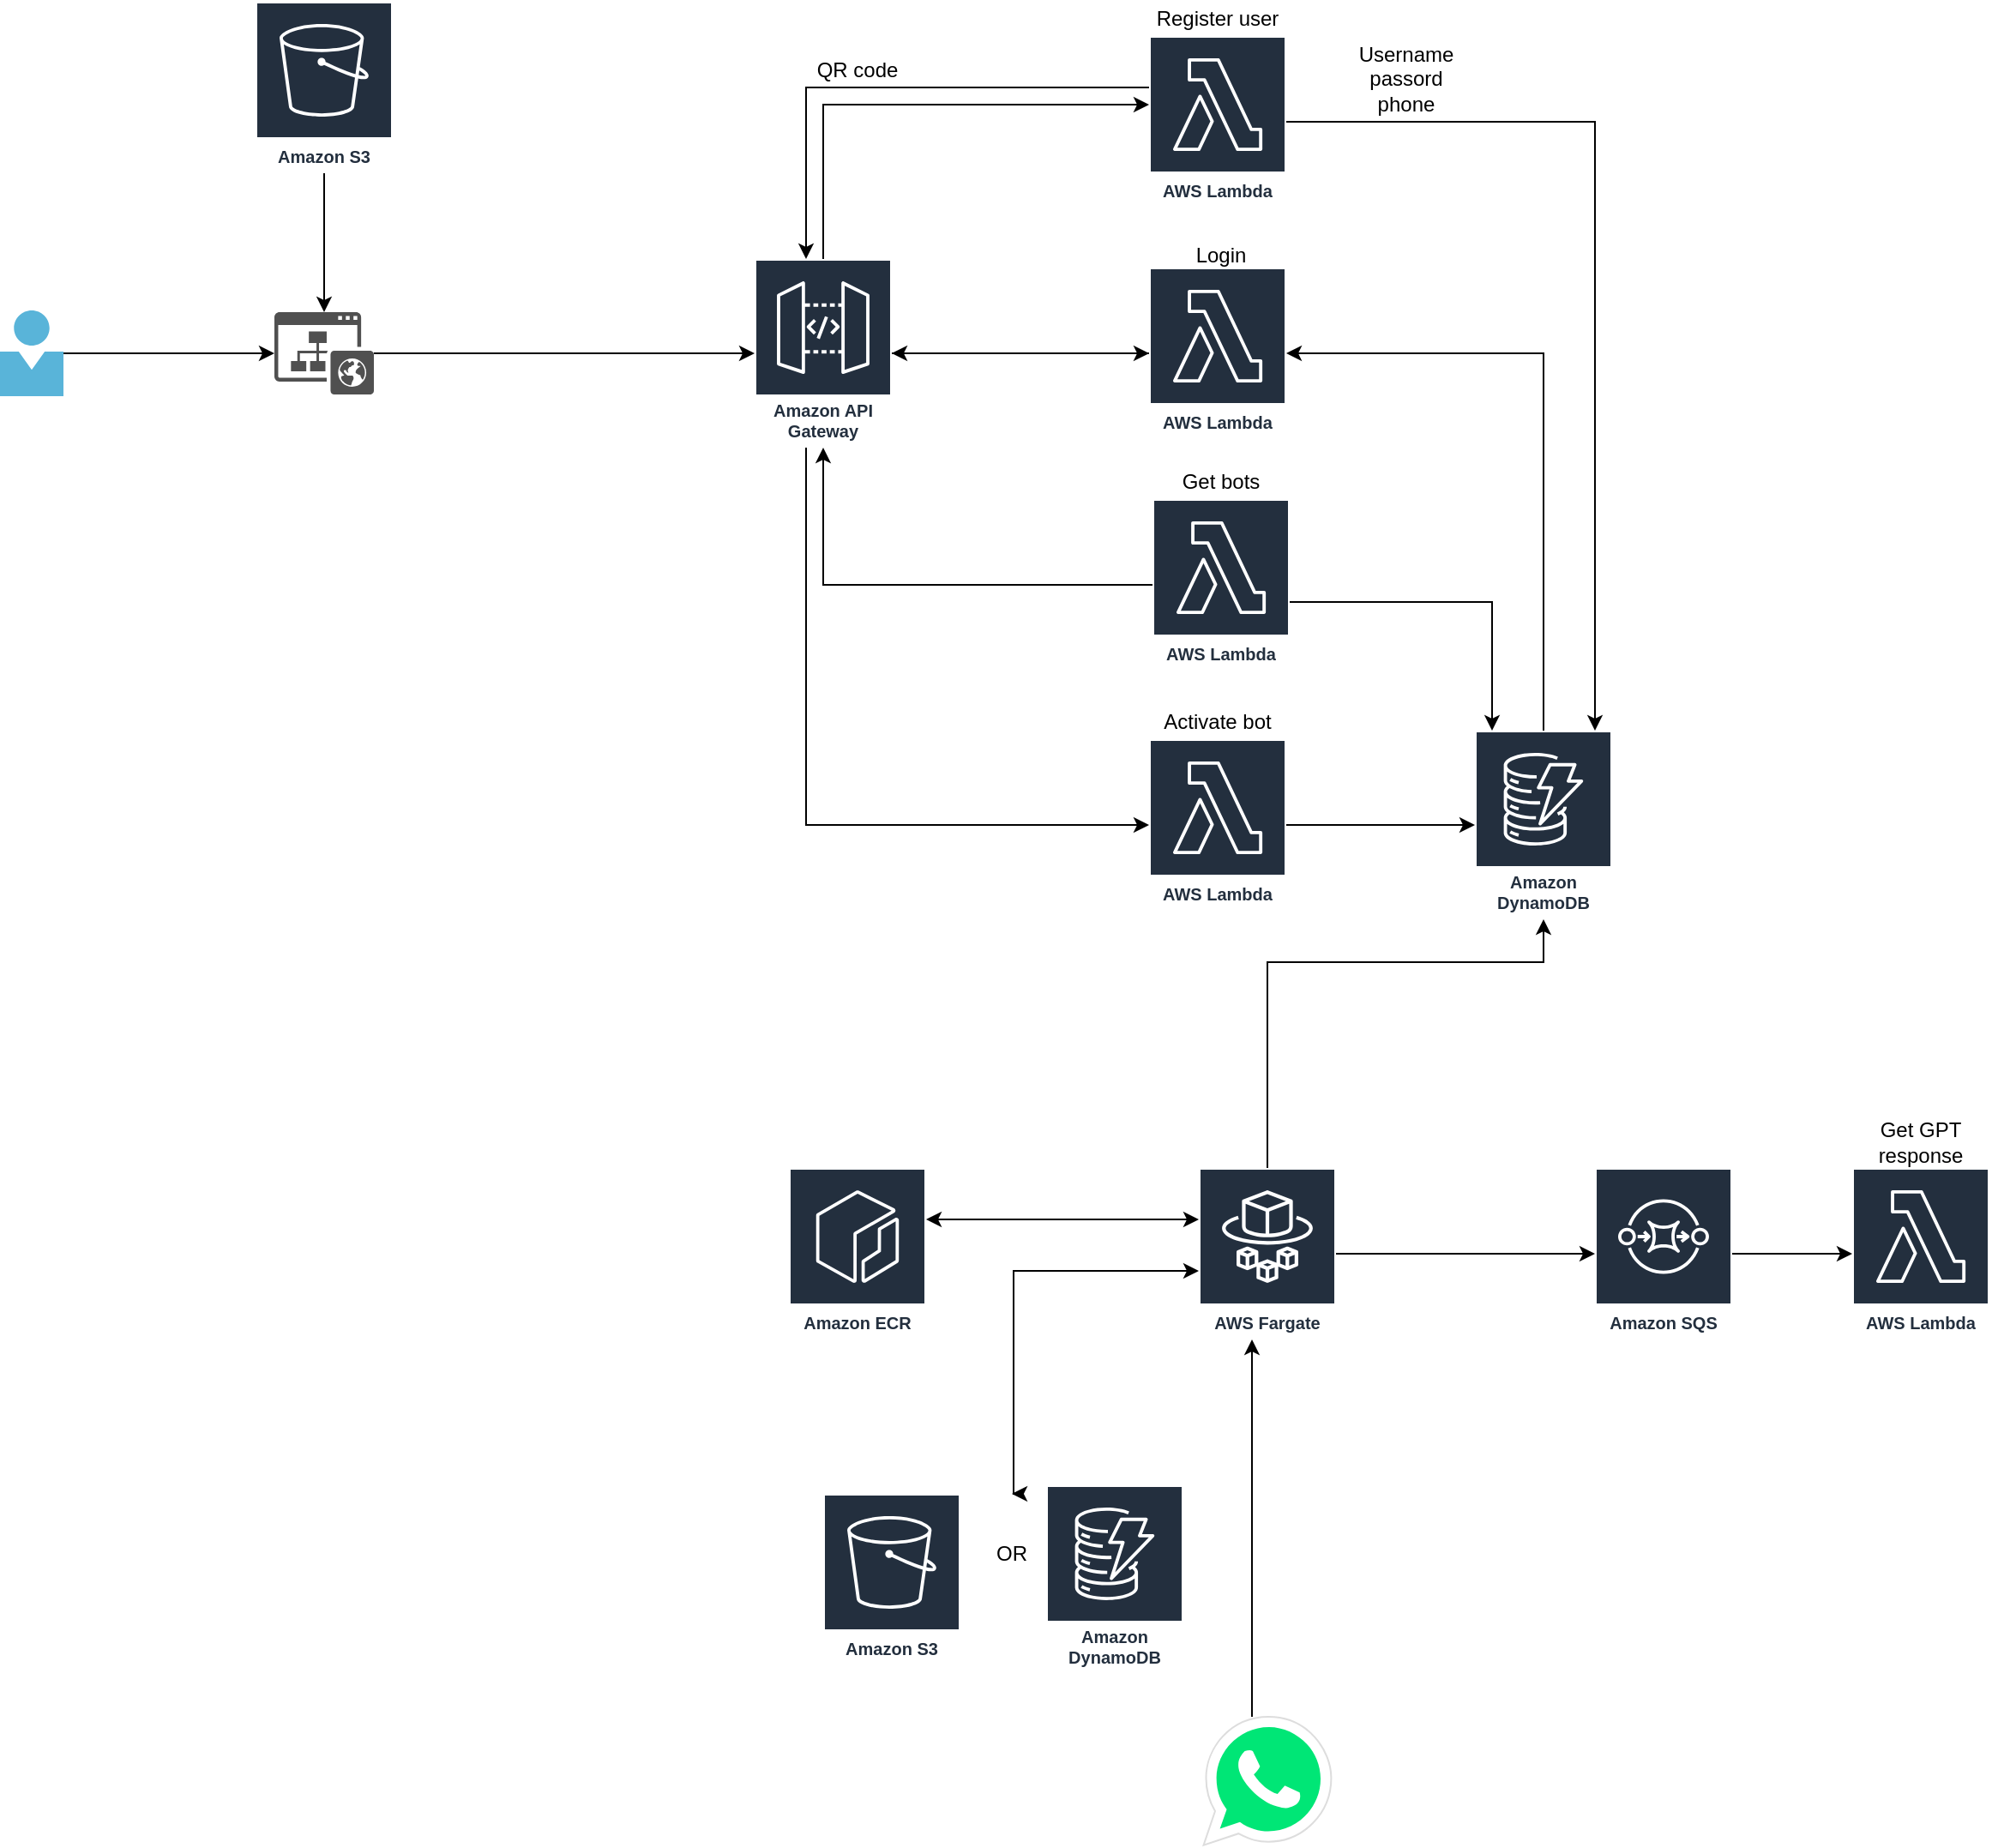 <mxfile version="21.3.8" type="google">
  <diagram name="Página-1" id="xKPcFDQqDSlxi4M0DxXI">
    <mxGraphModel grid="1" page="1" gridSize="10" guides="1" tooltips="1" connect="1" arrows="1" fold="1" pageScale="1" pageWidth="827" pageHeight="1169" background="none" math="0" shadow="0">
      <root>
        <mxCell id="0" />
        <mxCell id="1" parent="0" />
        <mxCell id="_S_zV-5RmkQmG9-nolm3-10" style="edgeStyle=orthogonalEdgeStyle;rounded=0;orthogonalLoop=1;jettySize=auto;html=1;" edge="1" parent="1" source="_S_zV-5RmkQmG9-nolm3-1" target="_S_zV-5RmkQmG9-nolm3-2">
          <mxGeometry relative="1" as="geometry" />
        </mxCell>
        <mxCell id="_S_zV-5RmkQmG9-nolm3-1" value="" style="image;sketch=0;aspect=fixed;html=1;points=[];align=center;fontSize=12;image=img/lib/mscae/Person.svg;" vertex="1" parent="1">
          <mxGeometry x="-290" y="200" width="37" height="50" as="geometry" />
        </mxCell>
        <mxCell id="UhhUTZhZVvyzjejtmZy4-9" style="edgeStyle=orthogonalEdgeStyle;rounded=0;orthogonalLoop=1;jettySize=auto;html=1;" edge="1" parent="1" source="_S_zV-5RmkQmG9-nolm3-2" target="_S_zV-5RmkQmG9-nolm3-5">
          <mxGeometry relative="1" as="geometry" />
        </mxCell>
        <mxCell id="_S_zV-5RmkQmG9-nolm3-2" value="" style="sketch=0;pointerEvents=1;shadow=0;dashed=0;html=1;strokeColor=none;fillColor=#505050;labelPosition=center;verticalLabelPosition=bottom;verticalAlign=top;outlineConnect=0;align=center;shape=mxgraph.office.sites.website_public;" vertex="1" parent="1">
          <mxGeometry x="-130" y="201" width="58" height="48" as="geometry" />
        </mxCell>
        <mxCell id="_S_zV-5RmkQmG9-nolm3-4" style="edgeStyle=orthogonalEdgeStyle;rounded=0;orthogonalLoop=1;jettySize=auto;html=1;" edge="1" parent="1" source="_S_zV-5RmkQmG9-nolm3-3" target="_S_zV-5RmkQmG9-nolm3-2">
          <mxGeometry relative="1" as="geometry" />
        </mxCell>
        <mxCell id="_S_zV-5RmkQmG9-nolm3-3" value="Amazon S3" style="sketch=0;outlineConnect=0;fontColor=#232F3E;gradientColor=none;strokeColor=#ffffff;fillColor=#232F3E;dashed=0;verticalLabelPosition=middle;verticalAlign=bottom;align=center;html=1;whiteSpace=wrap;fontSize=10;fontStyle=1;spacing=3;shape=mxgraph.aws4.productIcon;prIcon=mxgraph.aws4.s3;" vertex="1" parent="1">
          <mxGeometry x="-141" y="20" width="80" height="100" as="geometry" />
        </mxCell>
        <mxCell id="_S_zV-5RmkQmG9-nolm3-12" style="edgeStyle=orthogonalEdgeStyle;rounded=0;orthogonalLoop=1;jettySize=auto;html=1;" edge="1" parent="1" source="_S_zV-5RmkQmG9-nolm3-5" target="_S_zV-5RmkQmG9-nolm3-6">
          <mxGeometry relative="1" as="geometry">
            <Array as="points">
              <mxPoint x="190" y="80" />
            </Array>
          </mxGeometry>
        </mxCell>
        <mxCell id="-CVJklYhz8DHlRd0m2M5-10" style="edgeStyle=orthogonalEdgeStyle;rounded=0;orthogonalLoop=1;jettySize=auto;html=1;" edge="1" parent="1" source="_S_zV-5RmkQmG9-nolm3-5" target="_S_zV-5RmkQmG9-nolm3-7">
          <mxGeometry relative="1" as="geometry" />
        </mxCell>
        <mxCell id="UhhUTZhZVvyzjejtmZy4-8" style="edgeStyle=orthogonalEdgeStyle;rounded=0;orthogonalLoop=1;jettySize=auto;html=1;" edge="1" parent="1" source="_S_zV-5RmkQmG9-nolm3-5" target="UhhUTZhZVvyzjejtmZy4-5">
          <mxGeometry relative="1" as="geometry">
            <Array as="points">
              <mxPoint x="180" y="500" />
            </Array>
          </mxGeometry>
        </mxCell>
        <mxCell id="_S_zV-5RmkQmG9-nolm3-5" value="Amazon API Gateway" style="sketch=0;outlineConnect=0;fontColor=#232F3E;gradientColor=none;strokeColor=#ffffff;fillColor=#232F3E;dashed=0;verticalLabelPosition=middle;verticalAlign=bottom;align=center;html=1;whiteSpace=wrap;fontSize=10;fontStyle=1;spacing=3;shape=mxgraph.aws4.productIcon;prIcon=mxgraph.aws4.api_gateway;" vertex="1" parent="1">
          <mxGeometry x="150" y="170" width="80" height="110" as="geometry" />
        </mxCell>
        <mxCell id="_S_zV-5RmkQmG9-nolm3-18" style="edgeStyle=orthogonalEdgeStyle;rounded=0;orthogonalLoop=1;jettySize=auto;html=1;" edge="1" parent="1" source="_S_zV-5RmkQmG9-nolm3-6" target="_S_zV-5RmkQmG9-nolm3-8">
          <mxGeometry relative="1" as="geometry">
            <Array as="points">
              <mxPoint x="640" y="90" />
            </Array>
          </mxGeometry>
        </mxCell>
        <mxCell id="-CVJklYhz8DHlRd0m2M5-6" style="edgeStyle=orthogonalEdgeStyle;rounded=0;orthogonalLoop=1;jettySize=auto;html=1;" edge="1" parent="1" source="_S_zV-5RmkQmG9-nolm3-6" target="_S_zV-5RmkQmG9-nolm3-5">
          <mxGeometry relative="1" as="geometry">
            <mxPoint x="170" y="160" as="targetPoint" />
            <Array as="points">
              <mxPoint x="180" y="70" />
            </Array>
          </mxGeometry>
        </mxCell>
        <mxCell id="_S_zV-5RmkQmG9-nolm3-6" value="AWS Lambda" style="sketch=0;outlineConnect=0;fontColor=#232F3E;gradientColor=none;strokeColor=#ffffff;fillColor=#232F3E;dashed=0;verticalLabelPosition=middle;verticalAlign=bottom;align=center;html=1;whiteSpace=wrap;fontSize=10;fontStyle=1;spacing=3;shape=mxgraph.aws4.productIcon;prIcon=mxgraph.aws4.lambda;" vertex="1" parent="1">
          <mxGeometry x="380" y="40" width="80" height="100" as="geometry" />
        </mxCell>
        <mxCell id="_S_zV-5RmkQmG9-nolm3-16" style="edgeStyle=orthogonalEdgeStyle;rounded=0;orthogonalLoop=1;jettySize=auto;html=1;" edge="1" parent="1" source="_S_zV-5RmkQmG9-nolm3-7" target="_S_zV-5RmkQmG9-nolm3-5">
          <mxGeometry relative="1" as="geometry">
            <Array as="points">
              <mxPoint x="400" y="225" />
            </Array>
          </mxGeometry>
        </mxCell>
        <mxCell id="_S_zV-5RmkQmG9-nolm3-7" value="AWS Lambda" style="sketch=0;outlineConnect=0;fontColor=#232F3E;gradientColor=none;strokeColor=#ffffff;fillColor=#232F3E;dashed=0;verticalLabelPosition=middle;verticalAlign=bottom;align=center;html=1;whiteSpace=wrap;fontSize=10;fontStyle=1;spacing=3;shape=mxgraph.aws4.productIcon;prIcon=mxgraph.aws4.lambda;" vertex="1" parent="1">
          <mxGeometry x="380" y="175" width="80" height="100" as="geometry" />
        </mxCell>
        <mxCell id="_S_zV-5RmkQmG9-nolm3-17" style="edgeStyle=orthogonalEdgeStyle;rounded=0;orthogonalLoop=1;jettySize=auto;html=1;" edge="1" parent="1" source="_S_zV-5RmkQmG9-nolm3-8" target="_S_zV-5RmkQmG9-nolm3-7">
          <mxGeometry relative="1" as="geometry">
            <Array as="points">
              <mxPoint x="610" y="225" />
            </Array>
          </mxGeometry>
        </mxCell>
        <mxCell id="_S_zV-5RmkQmG9-nolm3-8" value="Amazon DynamoDB" style="sketch=0;outlineConnect=0;fontColor=#232F3E;gradientColor=none;strokeColor=#ffffff;fillColor=#232F3E;dashed=0;verticalLabelPosition=middle;verticalAlign=bottom;align=center;html=1;whiteSpace=wrap;fontSize=10;fontStyle=1;spacing=3;shape=mxgraph.aws4.productIcon;prIcon=mxgraph.aws4.dynamodb;" vertex="1" parent="1">
          <mxGeometry x="570" y="445" width="80" height="110" as="geometry" />
        </mxCell>
        <mxCell id="-CVJklYhz8DHlRd0m2M5-16" style="edgeStyle=orthogonalEdgeStyle;rounded=0;orthogonalLoop=1;jettySize=auto;html=1;" edge="1" parent="1" source="YPW43YQpTHwkNbTBfdMD-2" target="-CVJklYhz8DHlRd0m2M5-15">
          <mxGeometry relative="1" as="geometry">
            <Array as="points">
              <mxPoint x="440" y="850" />
              <mxPoint x="440" y="850" />
            </Array>
          </mxGeometry>
        </mxCell>
        <mxCell id="YPW43YQpTHwkNbTBfdMD-2" value="" style="dashed=0;outlineConnect=0;html=1;align=center;labelPosition=center;verticalLabelPosition=bottom;verticalAlign=top;shape=mxgraph.weblogos.whatsapp;fillColor=#00E676;strokeColor=#dddddd" vertex="1" parent="1">
          <mxGeometry x="411.8" y="1020" width="74.4" height="74.8" as="geometry" />
        </mxCell>
        <mxCell id="-CVJklYhz8DHlRd0m2M5-1" value="Register user" style="text;html=1;strokeColor=none;fillColor=none;align=center;verticalAlign=middle;whiteSpace=wrap;rounded=0;" vertex="1" parent="1">
          <mxGeometry x="380" y="20" width="80" height="20" as="geometry" />
        </mxCell>
        <mxCell id="-CVJklYhz8DHlRd0m2M5-3" value="Username&lt;br&gt;passord&lt;br&gt;phone" style="text;html=1;strokeColor=none;fillColor=none;align=center;verticalAlign=middle;whiteSpace=wrap;rounded=0;" vertex="1" parent="1">
          <mxGeometry x="500" y="50" width="60" height="30" as="geometry" />
        </mxCell>
        <mxCell id="-CVJklYhz8DHlRd0m2M5-7" value="QR code" style="text;html=1;strokeColor=none;fillColor=none;align=center;verticalAlign=middle;whiteSpace=wrap;rounded=0;" vertex="1" parent="1">
          <mxGeometry x="180" y="50" width="60" height="20" as="geometry" />
        </mxCell>
        <mxCell id="-CVJklYhz8DHlRd0m2M5-9" value="Login" style="text;html=1;strokeColor=none;fillColor=none;align=center;verticalAlign=middle;whiteSpace=wrap;rounded=0;" vertex="1" parent="1">
          <mxGeometry x="384" y="160" width="76" height="15" as="geometry" />
        </mxCell>
        <mxCell id="-CVJklYhz8DHlRd0m2M5-13" style="edgeStyle=orthogonalEdgeStyle;rounded=0;orthogonalLoop=1;jettySize=auto;html=1;" edge="1" parent="1" source="-CVJklYhz8DHlRd0m2M5-11" target="_S_zV-5RmkQmG9-nolm3-8">
          <mxGeometry relative="1" as="geometry">
            <Array as="points">
              <mxPoint x="580" y="370" />
            </Array>
          </mxGeometry>
        </mxCell>
        <mxCell id="-CVJklYhz8DHlRd0m2M5-14" style="edgeStyle=orthogonalEdgeStyle;rounded=0;orthogonalLoop=1;jettySize=auto;html=1;" edge="1" parent="1" source="-CVJklYhz8DHlRd0m2M5-11" target="_S_zV-5RmkQmG9-nolm3-5">
          <mxGeometry relative="1" as="geometry" />
        </mxCell>
        <mxCell id="-CVJklYhz8DHlRd0m2M5-11" value="AWS Lambda" style="sketch=0;outlineConnect=0;fontColor=#232F3E;gradientColor=none;strokeColor=#ffffff;fillColor=#232F3E;dashed=0;verticalLabelPosition=middle;verticalAlign=bottom;align=center;html=1;whiteSpace=wrap;fontSize=10;fontStyle=1;spacing=3;shape=mxgraph.aws4.productIcon;prIcon=mxgraph.aws4.lambda;" vertex="1" parent="1">
          <mxGeometry x="382" y="310" width="80" height="100" as="geometry" />
        </mxCell>
        <mxCell id="-CVJklYhz8DHlRd0m2M5-12" value="Get bots" style="text;html=1;strokeColor=none;fillColor=none;align=center;verticalAlign=middle;whiteSpace=wrap;rounded=0;" vertex="1" parent="1">
          <mxGeometry x="384" y="290" width="76" height="20" as="geometry" />
        </mxCell>
        <mxCell id="5gagx0dxHm7mdpdY2_6O-2" style="edgeStyle=orthogonalEdgeStyle;rounded=0;orthogonalLoop=1;jettySize=auto;html=1;" edge="1" parent="1" source="-CVJklYhz8DHlRd0m2M5-15" target="UhhUTZhZVvyzjejtmZy4-1">
          <mxGeometry relative="1" as="geometry">
            <mxPoint x="590" y="750" as="targetPoint" />
          </mxGeometry>
        </mxCell>
        <mxCell id="5gagx0dxHm7mdpdY2_6O-7" style="edgeStyle=orthogonalEdgeStyle;rounded=0;orthogonalLoop=1;jettySize=auto;html=1;" edge="1" parent="1" source="-CVJklYhz8DHlRd0m2M5-15" target="_S_zV-5RmkQmG9-nolm3-8">
          <mxGeometry relative="1" as="geometry">
            <Array as="points">
              <mxPoint x="449" y="580" />
              <mxPoint x="610" y="580" />
            </Array>
          </mxGeometry>
        </mxCell>
        <mxCell id="5gagx0dxHm7mdpdY2_6O-16" style="edgeStyle=orthogonalEdgeStyle;rounded=0;orthogonalLoop=1;jettySize=auto;html=1;startArrow=classic;startFill=1;" edge="1" parent="1" source="-CVJklYhz8DHlRd0m2M5-15">
          <mxGeometry relative="1" as="geometry">
            <mxPoint x="300" y="890" as="targetPoint" />
            <Array as="points">
              <mxPoint x="301" y="760" />
            </Array>
          </mxGeometry>
        </mxCell>
        <mxCell id="-CVJklYhz8DHlRd0m2M5-15" value="AWS Fargate" style="sketch=0;outlineConnect=0;fontColor=#232F3E;gradientColor=none;strokeColor=#ffffff;fillColor=#232F3E;dashed=0;verticalLabelPosition=middle;verticalAlign=bottom;align=center;html=1;whiteSpace=wrap;fontSize=10;fontStyle=1;spacing=3;shape=mxgraph.aws4.productIcon;prIcon=mxgraph.aws4.fargate;" vertex="1" parent="1">
          <mxGeometry x="409" y="700" width="80" height="100" as="geometry" />
        </mxCell>
        <mxCell id="-CVJklYhz8DHlRd0m2M5-18" style="edgeStyle=orthogonalEdgeStyle;rounded=0;orthogonalLoop=1;jettySize=auto;html=1;startArrow=classic;startFill=1;" edge="1" parent="1" source="-CVJklYhz8DHlRd0m2M5-17" target="-CVJklYhz8DHlRd0m2M5-15">
          <mxGeometry relative="1" as="geometry">
            <Array as="points">
              <mxPoint x="370" y="730" />
              <mxPoint x="370" y="730" />
            </Array>
          </mxGeometry>
        </mxCell>
        <mxCell id="-CVJklYhz8DHlRd0m2M5-17" value="Amazon ECR" style="sketch=0;outlineConnect=0;fontColor=#232F3E;gradientColor=none;strokeColor=#ffffff;fillColor=#232F3E;dashed=0;verticalLabelPosition=middle;verticalAlign=bottom;align=center;html=1;whiteSpace=wrap;fontSize=10;fontStyle=1;spacing=3;shape=mxgraph.aws4.productIcon;prIcon=mxgraph.aws4.ecr;" vertex="1" parent="1">
          <mxGeometry x="170" y="700" width="80" height="100" as="geometry" />
        </mxCell>
        <mxCell id="5gagx0dxHm7mdpdY2_6O-18" value="Amazon S3" style="sketch=0;outlineConnect=0;fontColor=#232F3E;gradientColor=none;strokeColor=#ffffff;fillColor=#232F3E;dashed=0;verticalLabelPosition=middle;verticalAlign=bottom;align=center;html=1;whiteSpace=wrap;fontSize=10;fontStyle=1;spacing=3;shape=mxgraph.aws4.productIcon;prIcon=mxgraph.aws4.s3;" vertex="1" parent="1">
          <mxGeometry x="190" y="890" width="80" height="100" as="geometry" />
        </mxCell>
        <mxCell id="5gagx0dxHm7mdpdY2_6O-19" value="Amazon DynamoDB" style="sketch=0;outlineConnect=0;fontColor=#232F3E;gradientColor=none;strokeColor=#ffffff;fillColor=#232F3E;dashed=0;verticalLabelPosition=middle;verticalAlign=bottom;align=center;html=1;whiteSpace=wrap;fontSize=10;fontStyle=1;spacing=3;shape=mxgraph.aws4.productIcon;prIcon=mxgraph.aws4.dynamodb;" vertex="1" parent="1">
          <mxGeometry x="320" y="885" width="80" height="110" as="geometry" />
        </mxCell>
        <mxCell id="5gagx0dxHm7mdpdY2_6O-21" value="OR" style="text;html=1;strokeColor=none;fillColor=none;align=center;verticalAlign=middle;whiteSpace=wrap;rounded=0;" vertex="1" parent="1">
          <mxGeometry x="270" y="910" width="60" height="30" as="geometry" />
        </mxCell>
        <mxCell id="UhhUTZhZVvyzjejtmZy4-3" style="edgeStyle=orthogonalEdgeStyle;rounded=0;orthogonalLoop=1;jettySize=auto;html=1;" edge="1" parent="1" source="UhhUTZhZVvyzjejtmZy4-1" target="UhhUTZhZVvyzjejtmZy4-2">
          <mxGeometry relative="1" as="geometry" />
        </mxCell>
        <mxCell id="UhhUTZhZVvyzjejtmZy4-1" value="Amazon SQS" style="sketch=0;outlineConnect=0;fontColor=#232F3E;gradientColor=none;strokeColor=#ffffff;fillColor=#232F3E;dashed=0;verticalLabelPosition=middle;verticalAlign=bottom;align=center;html=1;whiteSpace=wrap;fontSize=10;fontStyle=1;spacing=3;shape=mxgraph.aws4.productIcon;prIcon=mxgraph.aws4.sqs;" vertex="1" parent="1">
          <mxGeometry x="640" y="700" width="80" height="100" as="geometry" />
        </mxCell>
        <mxCell id="UhhUTZhZVvyzjejtmZy4-2" value="AWS Lambda" style="sketch=0;outlineConnect=0;fontColor=#232F3E;gradientColor=none;strokeColor=#ffffff;fillColor=#232F3E;dashed=0;verticalLabelPosition=middle;verticalAlign=bottom;align=center;html=1;whiteSpace=wrap;fontSize=10;fontStyle=1;spacing=3;shape=mxgraph.aws4.productIcon;prIcon=mxgraph.aws4.lambda;" vertex="1" parent="1">
          <mxGeometry x="790" y="700" width="80" height="100" as="geometry" />
        </mxCell>
        <mxCell id="UhhUTZhZVvyzjejtmZy4-4" value="Get GPT response" style="text;html=1;strokeColor=none;fillColor=none;align=center;verticalAlign=middle;whiteSpace=wrap;rounded=0;" vertex="1" parent="1">
          <mxGeometry x="790" y="670" width="80" height="30" as="geometry" />
        </mxCell>
        <mxCell id="UhhUTZhZVvyzjejtmZy4-7" style="edgeStyle=orthogonalEdgeStyle;rounded=0;orthogonalLoop=1;jettySize=auto;html=1;" edge="1" parent="1" source="UhhUTZhZVvyzjejtmZy4-5" target="_S_zV-5RmkQmG9-nolm3-8">
          <mxGeometry relative="1" as="geometry" />
        </mxCell>
        <mxCell id="UhhUTZhZVvyzjejtmZy4-5" value="AWS Lambda" style="sketch=0;outlineConnect=0;fontColor=#232F3E;gradientColor=none;strokeColor=#ffffff;fillColor=#232F3E;dashed=0;verticalLabelPosition=middle;verticalAlign=bottom;align=center;html=1;whiteSpace=wrap;fontSize=10;fontStyle=1;spacing=3;shape=mxgraph.aws4.productIcon;prIcon=mxgraph.aws4.lambda;" vertex="1" parent="1">
          <mxGeometry x="380" y="450" width="80" height="100" as="geometry" />
        </mxCell>
        <mxCell id="UhhUTZhZVvyzjejtmZy4-6" value="Activate bot" style="text;html=1;strokeColor=none;fillColor=none;align=center;verticalAlign=middle;whiteSpace=wrap;rounded=0;" vertex="1" parent="1">
          <mxGeometry x="380" y="430" width="80" height="20" as="geometry" />
        </mxCell>
      </root>
    </mxGraphModel>
  </diagram>
</mxfile>
